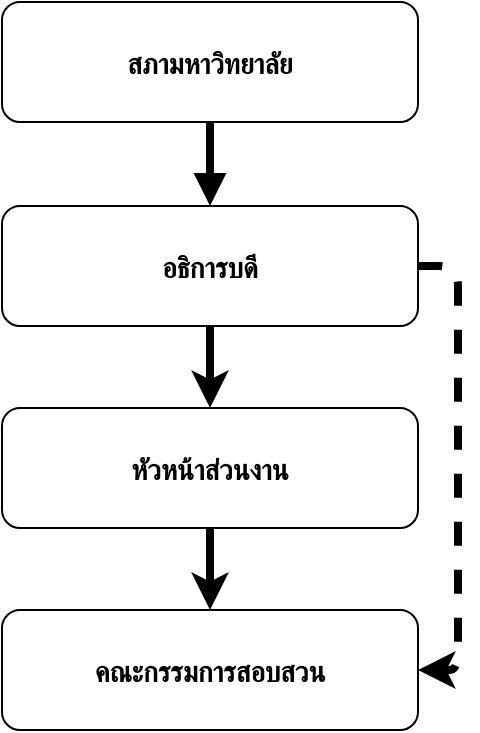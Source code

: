 <mxfile pages="1" version="11.2.2" type="github"><diagram name="Page-1" id="97916047-d0de-89f5-080d-49f4d83e522f"><mxGraphModel dx="1422" dy="747" grid="1" gridSize="10" guides="1" tooltips="1" connect="1" arrows="1" fold="1" page="1" pageScale="1.5" pageWidth="1169" pageHeight="827" background="#ffffff" math="0" shadow="0"><root><mxCell id="0"/><mxCell id="1" parent="0"/><mxCell id="2" value="สภามหาวิทยาลัย" style="rounded=1;fillColor=none;strokeColor=#000000;shadow=0;gradientColor=none;fontStyle=1;fontColor=#000000;fontSize=14;" parent="1" vertex="1"><mxGeometry x="672" y="206" width="208" height="60" as="geometry"/></mxCell><mxCell id="KNoVTzbSGDGg9R8dJh5L-55" style="edgeStyle=orthogonalEdgeStyle;rounded=1;orthogonalLoop=1;jettySize=auto;html=1;exitX=0.5;exitY=1;exitDx=0;exitDy=0;entryX=0.5;entryY=0;entryDx=0;entryDy=0;strokeWidth=4;shadow=0;" edge="1" parent="1" source="3" target="4"><mxGeometry relative="1" as="geometry"/></mxCell><mxCell id="KNoVTzbSGDGg9R8dJh5L-57" style="edgeStyle=orthogonalEdgeStyle;rounded=1;orthogonalLoop=1;jettySize=auto;html=1;exitX=1;exitY=0.5;exitDx=0;exitDy=0;entryX=1;entryY=0.5;entryDx=0;entryDy=0;shadow=0;strokeColor=#000000;strokeWidth=4;fontColor=#000000;dashed=1;" edge="1" parent="1" source="3" target="13"><mxGeometry relative="1" as="geometry"/></mxCell><mxCell id="3" value="อธิการบดี" style="rounded=1;fillColor=none;strokeColor=#000000;shadow=0;gradientColor=none;fontStyle=1;fontColor=#000000;fontSize=14;" parent="1" vertex="1"><mxGeometry x="672" y="308" width="208" height="60" as="geometry"/></mxCell><mxCell id="KNoVTzbSGDGg9R8dJh5L-56" style="edgeStyle=orthogonalEdgeStyle;rounded=1;orthogonalLoop=1;jettySize=auto;html=1;exitX=0.5;exitY=1;exitDx=0;exitDy=0;strokeColor=#000000;strokeWidth=4;fontColor=#000000;shadow=0;" edge="1" parent="1" source="4" target="13"><mxGeometry relative="1" as="geometry"/></mxCell><mxCell id="4" value="หัวหน้าส่วนงาน" style="rounded=1;fillColor=none;strokeColor=#000000;shadow=0;gradientColor=none;fontStyle=1;fontColor=#000000;fontSize=14;" parent="1" vertex="1"><mxGeometry x="672" y="409" width="208" height="60" as="geometry"/></mxCell><mxCell id="13" value="คณะกรรมการสอบสวน" style="rounded=1;fillColor=#ffffff;strokeColor=#000000;shadow=0;gradientColor=none;fontStyle=1;fontColor=#000000;fontSize=14;" parent="1" vertex="1"><mxGeometry x="672" y="510" width="208" height="60" as="geometry"/></mxCell><mxCell id="29" value="" style="edgeStyle=elbowEdgeStyle;elbow=vertical;strokeWidth=4;endArrow=block;endFill=1;fontStyle=1;strokeColor=#000000;shadow=0;" parent="1" source="2" target="3" edge="1"><mxGeometry x="22" y="165.5" width="100" height="100" as="geometry"><mxPoint x="22" y="265.5" as="sourcePoint"/><mxPoint x="122" y="165.5" as="targetPoint"/></mxGeometry></mxCell></root></mxGraphModel></diagram></mxfile>